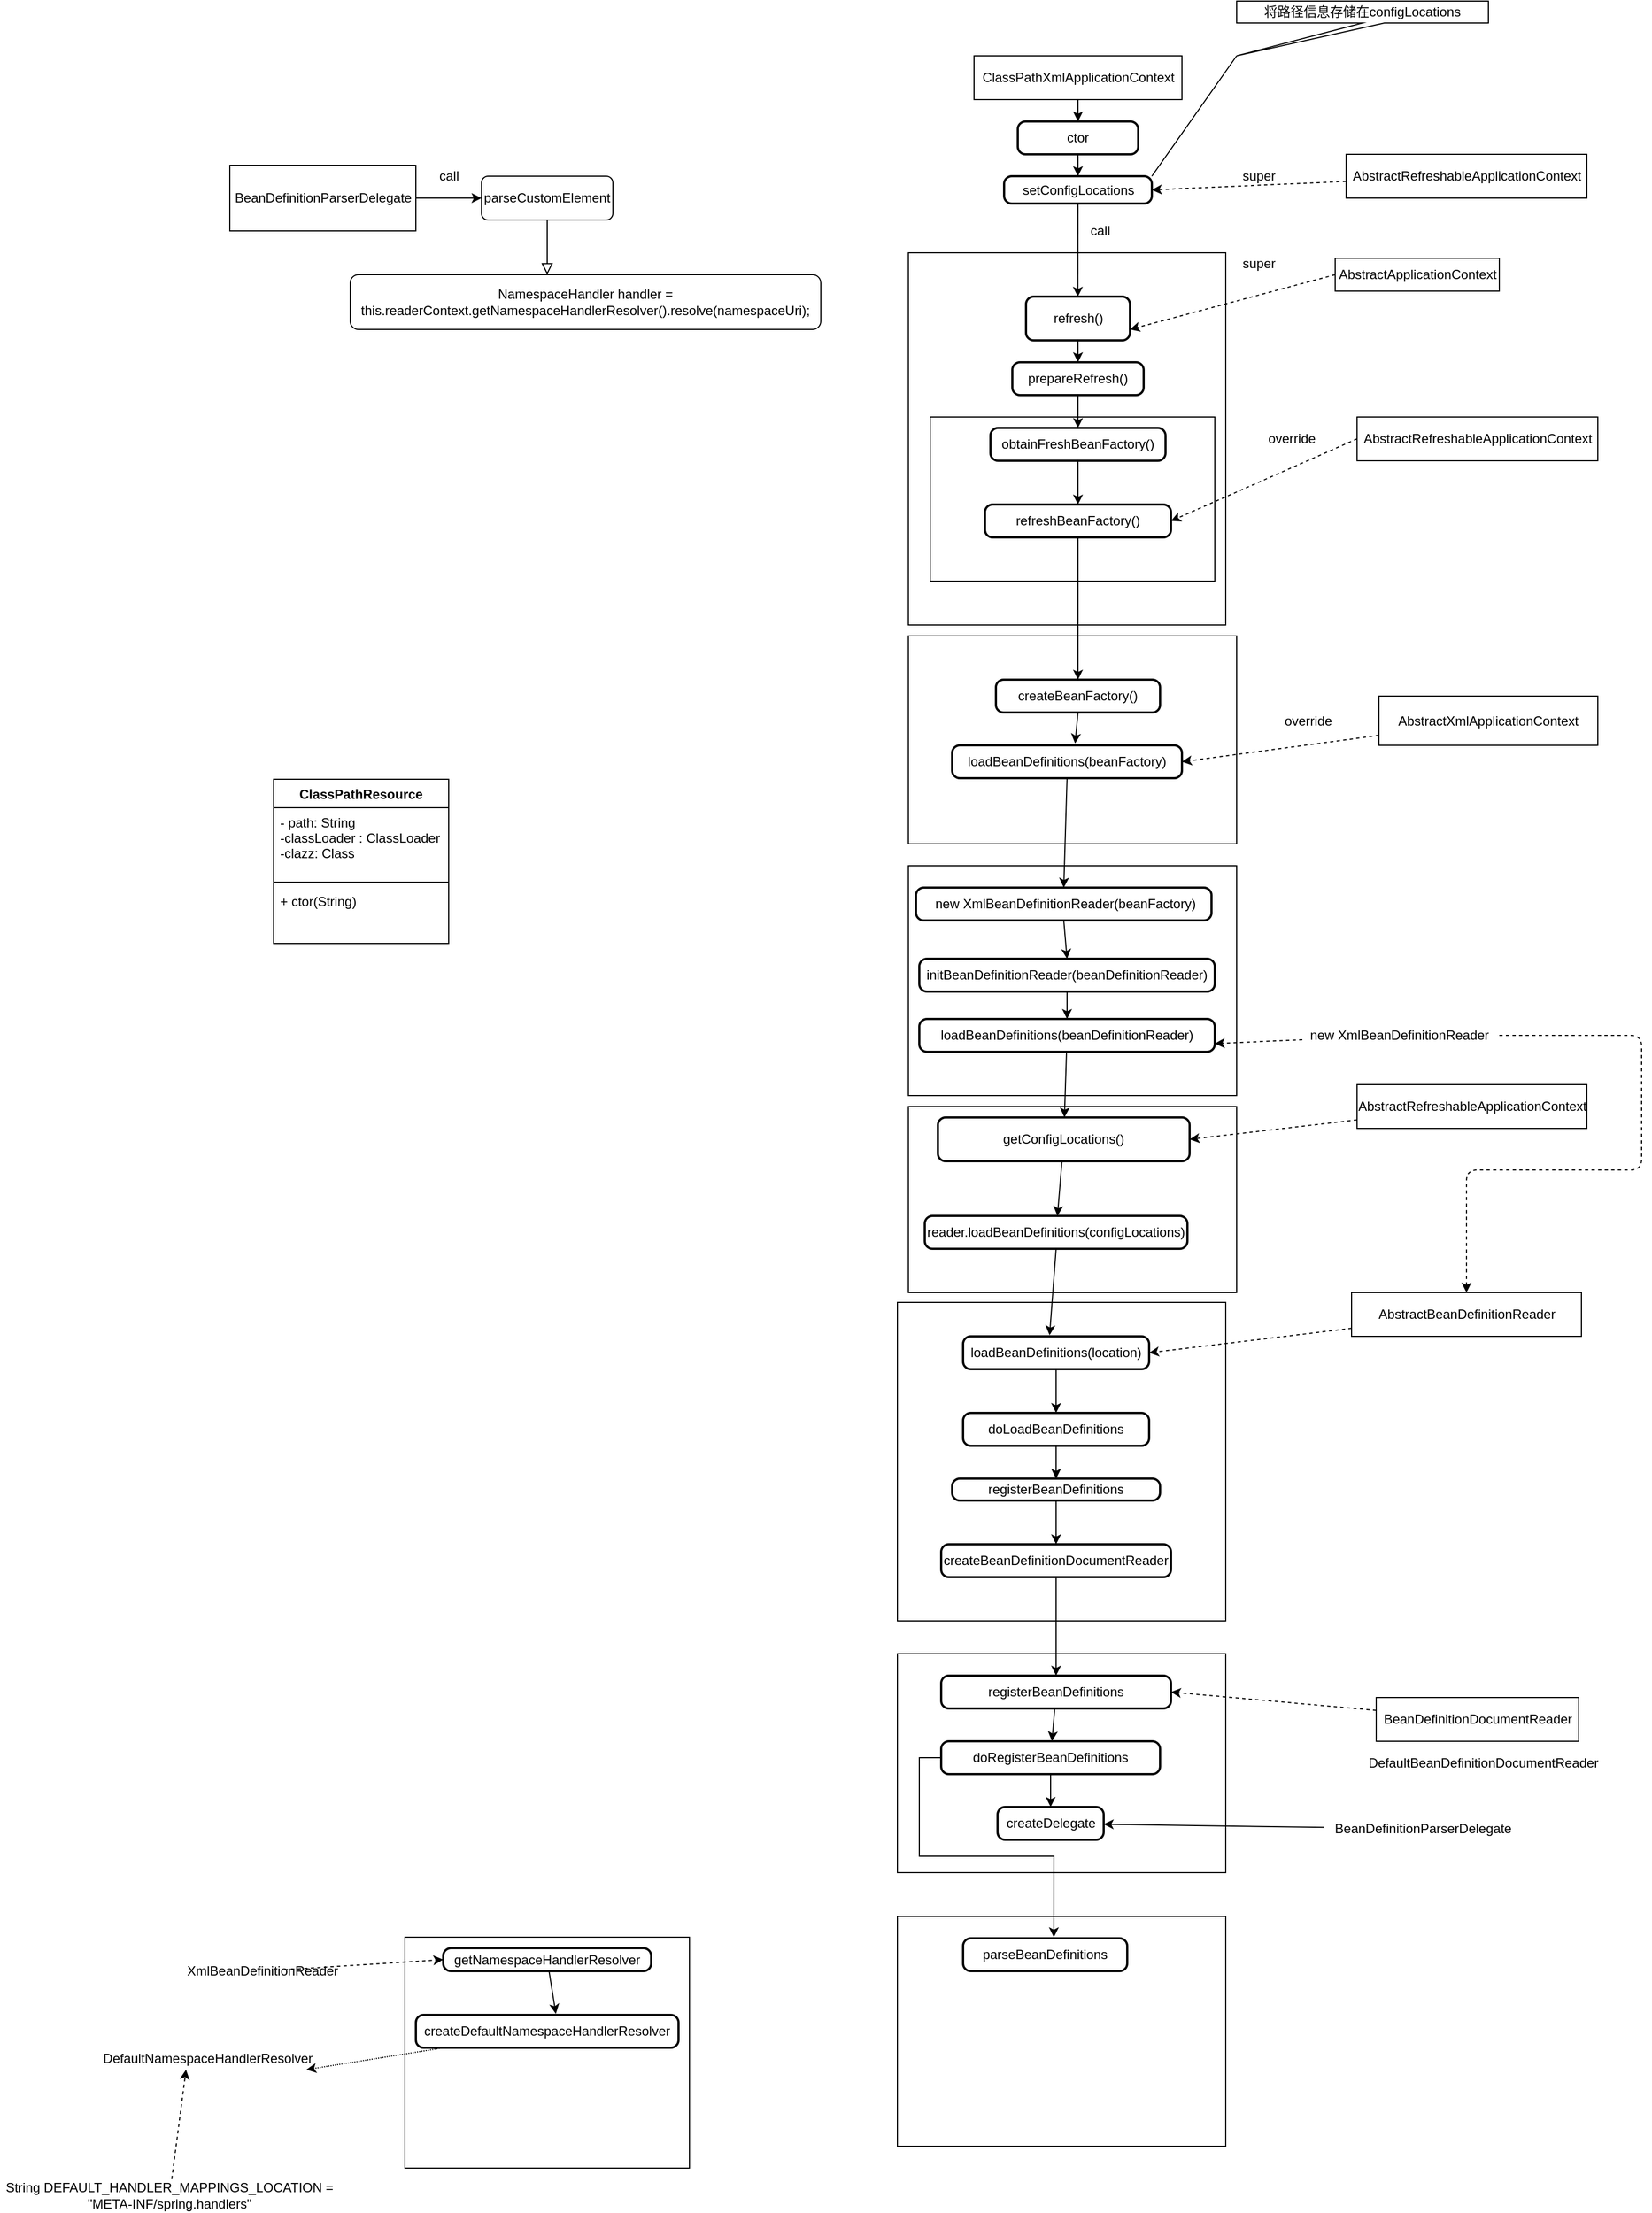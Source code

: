 <mxfile version="13.9.2" type="github"><diagram id="C5RBs43oDa-KdzZeNtuy" name="Page-1"><mxGraphModel dx="1679" dy="1573" grid="1" gridSize="10" guides="1" tooltips="1" connect="1" arrows="1" fold="1" page="1" pageScale="1" pageWidth="827" pageHeight="1169" math="0" shadow="0"><root><mxCell id="WIyWlLk6GJQsqaUBKTNV-0"/><mxCell id="WIyWlLk6GJQsqaUBKTNV-1" parent="WIyWlLk6GJQsqaUBKTNV-0"/><mxCell id="WIyWlLk6GJQsqaUBKTNV-2" value="" style="rounded=0;html=1;jettySize=auto;orthogonalLoop=1;fontSize=11;endArrow=block;endFill=0;endSize=8;strokeWidth=1;shadow=0;labelBackgroundColor=none;edgeStyle=orthogonalEdgeStyle;" parent="WIyWlLk6GJQsqaUBKTNV-1" source="WIyWlLk6GJQsqaUBKTNV-3" edge="1"><mxGeometry relative="1" as="geometry"><mxPoint x="220" y="170" as="targetPoint"/></mxGeometry></mxCell><mxCell id="WIyWlLk6GJQsqaUBKTNV-3" value="parseCustomElement" style="rounded=1;whiteSpace=wrap;html=1;fontSize=12;glass=0;strokeWidth=1;shadow=0;" parent="WIyWlLk6GJQsqaUBKTNV-1" vertex="1"><mxGeometry x="160" y="80" width="120" height="40" as="geometry"/></mxCell><mxCell id="WIyWlLk6GJQsqaUBKTNV-11" value="NamespaceHandler handler = this.readerContext.getNamespaceHandlerResolver().resolve(namespaceUri);" style="rounded=1;whiteSpace=wrap;html=1;fontSize=12;glass=0;strokeWidth=1;shadow=0;" parent="WIyWlLk6GJQsqaUBKTNV-1" vertex="1"><mxGeometry x="40" y="170" width="430" height="50" as="geometry"/></mxCell><mxCell id="rMQCLUZE4Jsm2vmZJEsD-1" style="edgeStyle=orthogonalEdgeStyle;rounded=0;orthogonalLoop=1;jettySize=auto;html=1;exitX=1;exitY=0.5;exitDx=0;exitDy=0;entryX=0;entryY=0.5;entryDx=0;entryDy=0;" parent="WIyWlLk6GJQsqaUBKTNV-1" source="rMQCLUZE4Jsm2vmZJEsD-0" target="WIyWlLk6GJQsqaUBKTNV-3" edge="1"><mxGeometry relative="1" as="geometry"/></mxCell><mxCell id="rMQCLUZE4Jsm2vmZJEsD-0" value="BeanDefinitionParserDelegate" style="html=1;" parent="WIyWlLk6GJQsqaUBKTNV-1" vertex="1"><mxGeometry x="-70" y="70" width="170" height="60" as="geometry"/></mxCell><mxCell id="rMQCLUZE4Jsm2vmZJEsD-2" value="call" style="text;html=1;resizable=0;autosize=1;align=center;verticalAlign=middle;points=[];fillColor=none;strokeColor=none;rounded=0;" parent="WIyWlLk6GJQsqaUBKTNV-1" vertex="1"><mxGeometry x="115" y="70" width="30" height="20" as="geometry"/></mxCell><mxCell id="rMQCLUZE4Jsm2vmZJEsD-18" style="edgeStyle=orthogonalEdgeStyle;rounded=0;orthogonalLoop=1;jettySize=auto;html=1;exitX=0.5;exitY=1;exitDx=0;exitDy=0;entryX=0.5;entryY=0;entryDx=0;entryDy=0;" parent="WIyWlLk6GJQsqaUBKTNV-1" source="rMQCLUZE4Jsm2vmZJEsD-4" target="rMQCLUZE4Jsm2vmZJEsD-17" edge="1"><mxGeometry relative="1" as="geometry"/></mxCell><mxCell id="rMQCLUZE4Jsm2vmZJEsD-4" value="ClassPathXmlApplicationContext" style="html=1;" parent="WIyWlLk6GJQsqaUBKTNV-1" vertex="1"><mxGeometry x="610" y="-30" width="190" height="40" as="geometry"/></mxCell><mxCell id="rMQCLUZE4Jsm2vmZJEsD-14" style="edgeStyle=orthogonalEdgeStyle;rounded=0;orthogonalLoop=1;jettySize=auto;html=1;exitX=0.5;exitY=1;exitDx=0;exitDy=0;entryX=0.5;entryY=0;entryDx=0;entryDy=0;" parent="WIyWlLk6GJQsqaUBKTNV-1" source="rMQCLUZE4Jsm2vmZJEsD-5" target="rMQCLUZE4Jsm2vmZJEsD-9" edge="1"><mxGeometry relative="1" as="geometry"/></mxCell><mxCell id="rMQCLUZE4Jsm2vmZJEsD-5" value="refresh()" style="rounded=1;whiteSpace=wrap;html=1;absoluteArcSize=1;arcSize=14;strokeWidth=2;" parent="WIyWlLk6GJQsqaUBKTNV-1" vertex="1"><mxGeometry x="657.5" y="190" width="95" height="40" as="geometry"/></mxCell><mxCell id="rMQCLUZE4Jsm2vmZJEsD-7" value="call" style="text;html=1;resizable=0;autosize=1;align=center;verticalAlign=middle;points=[];fillColor=none;strokeColor=none;rounded=0;" parent="WIyWlLk6GJQsqaUBKTNV-1" vertex="1"><mxGeometry x="710" y="120" width="30" height="20" as="geometry"/></mxCell><mxCell id="rMQCLUZE4Jsm2vmZJEsD-8" value="" style="rounded=0;whiteSpace=wrap;html=1;fillColor=none;" parent="WIyWlLk6GJQsqaUBKTNV-1" vertex="1"><mxGeometry x="550" y="150" width="290" height="340" as="geometry"/></mxCell><mxCell id="rMQCLUZE4Jsm2vmZJEsD-16" style="edgeStyle=orthogonalEdgeStyle;rounded=0;orthogonalLoop=1;jettySize=auto;html=1;exitX=0.5;exitY=1;exitDx=0;exitDy=0;entryX=0.5;entryY=0;entryDx=0;entryDy=0;" parent="WIyWlLk6GJQsqaUBKTNV-1" source="rMQCLUZE4Jsm2vmZJEsD-9" target="rMQCLUZE4Jsm2vmZJEsD-15" edge="1"><mxGeometry relative="1" as="geometry"/></mxCell><mxCell id="rMQCLUZE4Jsm2vmZJEsD-9" value="prepareRefresh()" style="rounded=1;whiteSpace=wrap;html=1;absoluteArcSize=1;arcSize=14;strokeWidth=2;" parent="WIyWlLk6GJQsqaUBKTNV-1" vertex="1"><mxGeometry x="645" y="250" width="120" height="30" as="geometry"/></mxCell><mxCell id="rMQCLUZE4Jsm2vmZJEsD-24" style="edgeStyle=none;rounded=0;orthogonalLoop=1;jettySize=auto;html=1;exitX=0.5;exitY=1;exitDx=0;exitDy=0;entryX=0.5;entryY=0;entryDx=0;entryDy=0;" parent="WIyWlLk6GJQsqaUBKTNV-1" source="rMQCLUZE4Jsm2vmZJEsD-15" target="rMQCLUZE4Jsm2vmZJEsD-23" edge="1"><mxGeometry relative="1" as="geometry"/></mxCell><mxCell id="rMQCLUZE4Jsm2vmZJEsD-15" value="obtainFreshBeanFactory()" style="rounded=1;whiteSpace=wrap;html=1;absoluteArcSize=1;arcSize=14;strokeWidth=2;fillColor=none;" parent="WIyWlLk6GJQsqaUBKTNV-1" vertex="1"><mxGeometry x="625" y="310" width="160" height="30" as="geometry"/></mxCell><mxCell id="rMQCLUZE4Jsm2vmZJEsD-53" style="edgeStyle=none;rounded=0;orthogonalLoop=1;jettySize=auto;html=1;exitX=0.5;exitY=1;exitDx=0;exitDy=0;entryX=0.5;entryY=0;entryDx=0;entryDy=0;" parent="WIyWlLk6GJQsqaUBKTNV-1" source="rMQCLUZE4Jsm2vmZJEsD-17" target="rMQCLUZE4Jsm2vmZJEsD-52" edge="1"><mxGeometry relative="1" as="geometry"/></mxCell><mxCell id="rMQCLUZE4Jsm2vmZJEsD-17" value="ctor" style="rounded=1;whiteSpace=wrap;html=1;absoluteArcSize=1;arcSize=14;strokeWidth=2;fillColor=none;" parent="WIyWlLk6GJQsqaUBKTNV-1" vertex="1"><mxGeometry x="650" y="30" width="110" height="30" as="geometry"/></mxCell><mxCell id="rMQCLUZE4Jsm2vmZJEsD-21" style="rounded=0;orthogonalLoop=1;jettySize=auto;html=1;exitX=0;exitY=0.5;exitDx=0;exitDy=0;entryX=1;entryY=0.75;entryDx=0;entryDy=0;dashed=1;" parent="WIyWlLk6GJQsqaUBKTNV-1" source="rMQCLUZE4Jsm2vmZJEsD-20" target="rMQCLUZE4Jsm2vmZJEsD-5" edge="1"><mxGeometry relative="1" as="geometry"/></mxCell><mxCell id="rMQCLUZE4Jsm2vmZJEsD-20" value="AbstractApplicationContext" style="html=1;fillColor=none;" parent="WIyWlLk6GJQsqaUBKTNV-1" vertex="1"><mxGeometry x="940" y="155" width="150" height="30" as="geometry"/></mxCell><mxCell id="rMQCLUZE4Jsm2vmZJEsD-22" value="" style="rounded=0;whiteSpace=wrap;html=1;fillColor=none;" parent="WIyWlLk6GJQsqaUBKTNV-1" vertex="1"><mxGeometry x="570" y="300" width="260" height="150" as="geometry"/></mxCell><mxCell id="rMQCLUZE4Jsm2vmZJEsD-31" style="edgeStyle=none;rounded=0;orthogonalLoop=1;jettySize=auto;html=1;" parent="WIyWlLk6GJQsqaUBKTNV-1" source="rMQCLUZE4Jsm2vmZJEsD-23" target="rMQCLUZE4Jsm2vmZJEsD-30" edge="1"><mxGeometry relative="1" as="geometry"/></mxCell><mxCell id="rMQCLUZE4Jsm2vmZJEsD-23" value="refreshBeanFactory()" style="rounded=1;whiteSpace=wrap;html=1;absoluteArcSize=1;arcSize=14;strokeWidth=2;fillColor=none;" parent="WIyWlLk6GJQsqaUBKTNV-1" vertex="1"><mxGeometry x="620" y="380" width="170" height="30" as="geometry"/></mxCell><mxCell id="rMQCLUZE4Jsm2vmZJEsD-25" value="super" style="text;html=1;resizable=0;autosize=1;align=center;verticalAlign=middle;points=[];fillColor=none;strokeColor=none;rounded=0;" parent="WIyWlLk6GJQsqaUBKTNV-1" vertex="1"><mxGeometry x="845" y="150" width="50" height="20" as="geometry"/></mxCell><mxCell id="rMQCLUZE4Jsm2vmZJEsD-27" style="edgeStyle=none;rounded=0;orthogonalLoop=1;jettySize=auto;html=1;exitX=0;exitY=0.5;exitDx=0;exitDy=0;entryX=1;entryY=0.5;entryDx=0;entryDy=0;dashed=1;" parent="WIyWlLk6GJQsqaUBKTNV-1" source="rMQCLUZE4Jsm2vmZJEsD-26" target="rMQCLUZE4Jsm2vmZJEsD-23" edge="1"><mxGeometry relative="1" as="geometry"/></mxCell><mxCell id="rMQCLUZE4Jsm2vmZJEsD-26" value="AbstractRefreshableApplicationContext" style="html=1;fillColor=none;" parent="WIyWlLk6GJQsqaUBKTNV-1" vertex="1"><mxGeometry x="960" y="300" width="220" height="40" as="geometry"/></mxCell><mxCell id="rMQCLUZE4Jsm2vmZJEsD-28" value="override" style="text;html=1;resizable=0;autosize=1;align=center;verticalAlign=middle;points=[];fillColor=none;strokeColor=none;rounded=0;" parent="WIyWlLk6GJQsqaUBKTNV-1" vertex="1"><mxGeometry x="870" y="310" width="60" height="20" as="geometry"/></mxCell><mxCell id="rMQCLUZE4Jsm2vmZJEsD-29" value="" style="rounded=0;whiteSpace=wrap;html=1;fillColor=none;" parent="WIyWlLk6GJQsqaUBKTNV-1" vertex="1"><mxGeometry x="550" y="500" width="300" height="190" as="geometry"/></mxCell><mxCell id="rMQCLUZE4Jsm2vmZJEsD-33" style="edgeStyle=none;rounded=0;orthogonalLoop=1;jettySize=auto;html=1;exitX=0.5;exitY=1;exitDx=0;exitDy=0;entryX=0.535;entryY=-0.057;entryDx=0;entryDy=0;entryPerimeter=0;" parent="WIyWlLk6GJQsqaUBKTNV-1" source="rMQCLUZE4Jsm2vmZJEsD-30" target="rMQCLUZE4Jsm2vmZJEsD-32" edge="1"><mxGeometry relative="1" as="geometry"/></mxCell><mxCell id="rMQCLUZE4Jsm2vmZJEsD-30" value="createBeanFactory()" style="rounded=1;whiteSpace=wrap;html=1;absoluteArcSize=1;arcSize=14;strokeWidth=2;fillColor=none;" parent="WIyWlLk6GJQsqaUBKTNV-1" vertex="1"><mxGeometry x="630" y="540" width="150" height="30" as="geometry"/></mxCell><mxCell id="rMQCLUZE4Jsm2vmZJEsD-43" style="edgeStyle=none;rounded=0;orthogonalLoop=1;jettySize=auto;html=1;exitX=0.5;exitY=1;exitDx=0;exitDy=0;entryX=0.5;entryY=0;entryDx=0;entryDy=0;" parent="WIyWlLk6GJQsqaUBKTNV-1" source="rMQCLUZE4Jsm2vmZJEsD-32" target="rMQCLUZE4Jsm2vmZJEsD-41" edge="1"><mxGeometry relative="1" as="geometry"/></mxCell><mxCell id="rMQCLUZE4Jsm2vmZJEsD-32" value="loadBeanDefinitions(beanFactory)" style="rounded=1;whiteSpace=wrap;html=1;absoluteArcSize=1;arcSize=14;strokeWidth=2;fillColor=none;" parent="WIyWlLk6GJQsqaUBKTNV-1" vertex="1"><mxGeometry x="590" y="600" width="210" height="30" as="geometry"/></mxCell><mxCell id="rMQCLUZE4Jsm2vmZJEsD-35" style="edgeStyle=none;rounded=0;orthogonalLoop=1;jettySize=auto;html=1;entryX=1;entryY=0.5;entryDx=0;entryDy=0;dashed=1;" parent="WIyWlLk6GJQsqaUBKTNV-1" source="rMQCLUZE4Jsm2vmZJEsD-34" target="rMQCLUZE4Jsm2vmZJEsD-32" edge="1"><mxGeometry relative="1" as="geometry"/></mxCell><mxCell id="rMQCLUZE4Jsm2vmZJEsD-34" value="AbstractXmlApplicationContext" style="rounded=0;whiteSpace=wrap;html=1;fillColor=none;" parent="WIyWlLk6GJQsqaUBKTNV-1" vertex="1"><mxGeometry x="980" y="555" width="200" height="45" as="geometry"/></mxCell><mxCell id="rMQCLUZE4Jsm2vmZJEsD-36" value="override" style="text;html=1;resizable=0;autosize=1;align=center;verticalAlign=middle;points=[];fillColor=none;strokeColor=none;rounded=0;" parent="WIyWlLk6GJQsqaUBKTNV-1" vertex="1"><mxGeometry x="885" y="567.5" width="60" height="20" as="geometry"/></mxCell><mxCell id="rMQCLUZE4Jsm2vmZJEsD-37" value="ClassPathResource" style="swimlane;fontStyle=1;align=center;verticalAlign=top;childLayout=stackLayout;horizontal=1;startSize=26;horizontalStack=0;resizeParent=1;resizeParentMax=0;resizeLast=0;collapsible=1;marginBottom=0;fillColor=none;" parent="WIyWlLk6GJQsqaUBKTNV-1" vertex="1"><mxGeometry x="-30" y="631" width="160" height="150" as="geometry"/></mxCell><mxCell id="rMQCLUZE4Jsm2vmZJEsD-38" value="- path: String&#10;-classLoader : ClassLoader&#10;-clazz: Class" style="text;strokeColor=none;fillColor=none;align=left;verticalAlign=top;spacingLeft=4;spacingRight=4;overflow=hidden;rotatable=0;points=[[0,0.5],[1,0.5]];portConstraint=eastwest;" parent="rMQCLUZE4Jsm2vmZJEsD-37" vertex="1"><mxGeometry y="26" width="160" height="64" as="geometry"/></mxCell><mxCell id="rMQCLUZE4Jsm2vmZJEsD-39" value="" style="line;strokeWidth=1;fillColor=none;align=left;verticalAlign=middle;spacingTop=-1;spacingLeft=3;spacingRight=3;rotatable=0;labelPosition=right;points=[];portConstraint=eastwest;" parent="rMQCLUZE4Jsm2vmZJEsD-37" vertex="1"><mxGeometry y="90" width="160" height="8" as="geometry"/></mxCell><mxCell id="rMQCLUZE4Jsm2vmZJEsD-40" value="+ ctor(String)" style="text;strokeColor=none;fillColor=none;align=left;verticalAlign=top;spacingLeft=4;spacingRight=4;overflow=hidden;rotatable=0;points=[[0,0.5],[1,0.5]];portConstraint=eastwest;" parent="rMQCLUZE4Jsm2vmZJEsD-37" vertex="1"><mxGeometry y="98" width="160" height="52" as="geometry"/></mxCell><mxCell id="rMQCLUZE4Jsm2vmZJEsD-45" style="edgeStyle=none;rounded=0;orthogonalLoop=1;jettySize=auto;html=1;exitX=0.5;exitY=1;exitDx=0;exitDy=0;entryX=0.5;entryY=0;entryDx=0;entryDy=0;" parent="WIyWlLk6GJQsqaUBKTNV-1" source="rMQCLUZE4Jsm2vmZJEsD-41" target="rMQCLUZE4Jsm2vmZJEsD-44" edge="1"><mxGeometry relative="1" as="geometry"/></mxCell><mxCell id="rMQCLUZE4Jsm2vmZJEsD-41" value="&amp;nbsp;new XmlBeanDefinitionReader(beanFactory)" style="rounded=1;whiteSpace=wrap;html=1;absoluteArcSize=1;arcSize=14;strokeWidth=2;fillColor=none;" parent="WIyWlLk6GJQsqaUBKTNV-1" vertex="1"><mxGeometry x="557" y="730" width="270" height="30" as="geometry"/></mxCell><mxCell id="rMQCLUZE4Jsm2vmZJEsD-42" value="" style="rounded=0;whiteSpace=wrap;html=1;fillColor=none;" parent="WIyWlLk6GJQsqaUBKTNV-1" vertex="1"><mxGeometry x="550" y="710" width="300" height="210" as="geometry"/></mxCell><mxCell id="rMQCLUZE4Jsm2vmZJEsD-47" style="edgeStyle=none;rounded=0;orthogonalLoop=1;jettySize=auto;html=1;exitX=0.5;exitY=1;exitDx=0;exitDy=0;entryX=0.5;entryY=0;entryDx=0;entryDy=0;" parent="WIyWlLk6GJQsqaUBKTNV-1" source="rMQCLUZE4Jsm2vmZJEsD-44" target="rMQCLUZE4Jsm2vmZJEsD-46" edge="1"><mxGeometry relative="1" as="geometry"/></mxCell><mxCell id="rMQCLUZE4Jsm2vmZJEsD-44" value="initBeanDefinitionReader(beanDefinitionReader)" style="rounded=1;whiteSpace=wrap;html=1;absoluteArcSize=1;arcSize=14;strokeWidth=2;fillColor=none;" parent="WIyWlLk6GJQsqaUBKTNV-1" vertex="1"><mxGeometry x="560" y="795" width="270" height="30" as="geometry"/></mxCell><mxCell id="rMQCLUZE4Jsm2vmZJEsD-49" style="edgeStyle=none;rounded=0;orthogonalLoop=1;jettySize=auto;html=1;" parent="WIyWlLk6GJQsqaUBKTNV-1" source="rMQCLUZE4Jsm2vmZJEsD-46" target="rMQCLUZE4Jsm2vmZJEsD-48" edge="1"><mxGeometry relative="1" as="geometry"/></mxCell><mxCell id="rMQCLUZE4Jsm2vmZJEsD-46" value="loadBeanDefinitions(beanDefinitionReader)" style="rounded=1;whiteSpace=wrap;html=1;absoluteArcSize=1;arcSize=14;strokeWidth=2;fillColor=none;" parent="WIyWlLk6GJQsqaUBKTNV-1" vertex="1"><mxGeometry x="560" y="850" width="270" height="30" as="geometry"/></mxCell><mxCell id="rMQCLUZE4Jsm2vmZJEsD-64" style="edgeStyle=none;curved=1;orthogonalLoop=1;jettySize=auto;html=1;endArrow=classic;endFill=1;" parent="WIyWlLk6GJQsqaUBKTNV-1" source="rMQCLUZE4Jsm2vmZJEsD-48" target="rMQCLUZE4Jsm2vmZJEsD-62" edge="1"><mxGeometry relative="1" as="geometry"/></mxCell><mxCell id="rMQCLUZE4Jsm2vmZJEsD-48" value="getConfigLocations()" style="rounded=1;whiteSpace=wrap;html=1;absoluteArcSize=1;arcSize=14;strokeWidth=2;fillColor=none;" parent="WIyWlLk6GJQsqaUBKTNV-1" vertex="1"><mxGeometry x="577" y="940" width="230" height="40" as="geometry"/></mxCell><mxCell id="rMQCLUZE4Jsm2vmZJEsD-51" style="edgeStyle=none;rounded=0;orthogonalLoop=1;jettySize=auto;html=1;entryX=1;entryY=0.5;entryDx=0;entryDy=0;dashed=1;" parent="WIyWlLk6GJQsqaUBKTNV-1" source="rMQCLUZE4Jsm2vmZJEsD-50" target="rMQCLUZE4Jsm2vmZJEsD-48" edge="1"><mxGeometry relative="1" as="geometry"/></mxCell><mxCell id="rMQCLUZE4Jsm2vmZJEsD-50" value="AbstractRefreshableApplicationContext" style="html=1;fillColor=none;" parent="WIyWlLk6GJQsqaUBKTNV-1" vertex="1"><mxGeometry x="960" y="910" width="210" height="40" as="geometry"/></mxCell><mxCell id="rMQCLUZE4Jsm2vmZJEsD-54" style="edgeStyle=none;rounded=0;orthogonalLoop=1;jettySize=auto;html=1;exitX=0.5;exitY=1;exitDx=0;exitDy=0;entryX=0.534;entryY=0.118;entryDx=0;entryDy=0;entryPerimeter=0;" parent="WIyWlLk6GJQsqaUBKTNV-1" source="rMQCLUZE4Jsm2vmZJEsD-52" target="rMQCLUZE4Jsm2vmZJEsD-8" edge="1"><mxGeometry relative="1" as="geometry"/></mxCell><mxCell id="rMQCLUZE4Jsm2vmZJEsD-52" value="setConfigLocations" style="rounded=1;whiteSpace=wrap;html=1;absoluteArcSize=1;arcSize=14;strokeWidth=2;fillColor=none;" parent="WIyWlLk6GJQsqaUBKTNV-1" vertex="1"><mxGeometry x="637.5" y="80" width="135" height="25" as="geometry"/></mxCell><mxCell id="rMQCLUZE4Jsm2vmZJEsD-56" style="edgeStyle=none;rounded=0;orthogonalLoop=1;jettySize=auto;html=1;entryX=1;entryY=0.5;entryDx=0;entryDy=0;dashed=1;" parent="WIyWlLk6GJQsqaUBKTNV-1" source="rMQCLUZE4Jsm2vmZJEsD-55" target="rMQCLUZE4Jsm2vmZJEsD-52" edge="1"><mxGeometry relative="1" as="geometry"/></mxCell><mxCell id="rMQCLUZE4Jsm2vmZJEsD-55" value="AbstractRefreshableApplicationContext" style="html=1;fillColor=none;" parent="WIyWlLk6GJQsqaUBKTNV-1" vertex="1"><mxGeometry x="950" y="60" width="220" height="40" as="geometry"/></mxCell><mxCell id="rMQCLUZE4Jsm2vmZJEsD-57" value="super" style="text;html=1;resizable=0;autosize=1;align=center;verticalAlign=middle;points=[];fillColor=none;strokeColor=none;rounded=0;" parent="WIyWlLk6GJQsqaUBKTNV-1" vertex="1"><mxGeometry x="845" y="70" width="50" height="20" as="geometry"/></mxCell><mxCell id="rMQCLUZE4Jsm2vmZJEsD-60" style="edgeStyle=none;rounded=0;orthogonalLoop=1;jettySize=auto;html=1;exitX=0;exitY=0;exitDx=0;exitDy=50;exitPerimeter=0;dashed=1;strokeColor=none;" parent="WIyWlLk6GJQsqaUBKTNV-1" source="rMQCLUZE4Jsm2vmZJEsD-59" edge="1"><mxGeometry relative="1" as="geometry"><mxPoint x="780" y="90" as="targetPoint"/></mxGeometry></mxCell><mxCell id="rMQCLUZE4Jsm2vmZJEsD-61" style="edgeStyle=none;orthogonalLoop=1;jettySize=auto;html=1;entryX=1;entryY=0;entryDx=0;entryDy=0;exitX=0;exitY=0;exitDx=0;exitDy=50;exitPerimeter=0;curved=1;endArrow=none;endFill=0;" parent="WIyWlLk6GJQsqaUBKTNV-1" source="rMQCLUZE4Jsm2vmZJEsD-59" target="rMQCLUZE4Jsm2vmZJEsD-52" edge="1"><mxGeometry relative="1" as="geometry"/></mxCell><mxCell id="rMQCLUZE4Jsm2vmZJEsD-59" value="将路径信息存储在configLocations" style="shape=callout;whiteSpace=wrap;html=1;perimeter=calloutPerimeter;fillColor=none;position2=0;" parent="WIyWlLk6GJQsqaUBKTNV-1" vertex="1"><mxGeometry x="850" y="-80" width="230" height="50" as="geometry"/></mxCell><mxCell id="rMQCLUZE4Jsm2vmZJEsD-68" style="edgeStyle=none;curved=1;orthogonalLoop=1;jettySize=auto;html=1;exitX=0.5;exitY=1;exitDx=0;exitDy=0;entryX=0.465;entryY=-0.033;entryDx=0;entryDy=0;entryPerimeter=0;endArrow=classic;endFill=1;" parent="WIyWlLk6GJQsqaUBKTNV-1" source="rMQCLUZE4Jsm2vmZJEsD-62" target="rMQCLUZE4Jsm2vmZJEsD-67" edge="1"><mxGeometry relative="1" as="geometry"/></mxCell><mxCell id="rMQCLUZE4Jsm2vmZJEsD-62" value="reader.loadBeanDefinitions(configLocations)" style="rounded=1;whiteSpace=wrap;html=1;absoluteArcSize=1;arcSize=14;strokeWidth=2;fillColor=none;" parent="WIyWlLk6GJQsqaUBKTNV-1" vertex="1"><mxGeometry x="565" y="1030" width="240" height="30" as="geometry"/></mxCell><mxCell id="rMQCLUZE4Jsm2vmZJEsD-66" value="" style="rounded=0;whiteSpace=wrap;html=1;strokeColor=#000000;fillColor=none;" parent="WIyWlLk6GJQsqaUBKTNV-1" vertex="1"><mxGeometry x="540" y="1109" width="300" height="291" as="geometry"/></mxCell><mxCell id="rMQCLUZE4Jsm2vmZJEsD-76" style="edgeStyle=orthogonalEdgeStyle;orthogonalLoop=1;jettySize=auto;html=1;entryX=0.5;entryY=0;entryDx=0;entryDy=0;endArrow=classic;endFill=1;" parent="WIyWlLk6GJQsqaUBKTNV-1" source="rMQCLUZE4Jsm2vmZJEsD-67" target="rMQCLUZE4Jsm2vmZJEsD-75" edge="1"><mxGeometry relative="1" as="geometry"/></mxCell><mxCell id="rMQCLUZE4Jsm2vmZJEsD-67" value="loadBeanDefinitions(location)" style="rounded=1;whiteSpace=wrap;html=1;absoluteArcSize=1;arcSize=14;strokeWidth=2;fillColor=none;" parent="WIyWlLk6GJQsqaUBKTNV-1" vertex="1"><mxGeometry x="600" y="1140" width="170" height="30" as="geometry"/></mxCell><mxCell id="rMQCLUZE4Jsm2vmZJEsD-69" value="" style="rounded=0;whiteSpace=wrap;html=1;strokeColor=#000000;fillColor=none;" parent="WIyWlLk6GJQsqaUBKTNV-1" vertex="1"><mxGeometry x="550" y="930" width="300" height="170" as="geometry"/></mxCell><mxCell id="rMQCLUZE4Jsm2vmZJEsD-71" style="edgeStyle=none;curved=1;orthogonalLoop=1;jettySize=auto;html=1;entryX=1;entryY=0.5;entryDx=0;entryDy=0;endArrow=classic;endFill=1;dashed=1;" parent="WIyWlLk6GJQsqaUBKTNV-1" source="rMQCLUZE4Jsm2vmZJEsD-70" target="rMQCLUZE4Jsm2vmZJEsD-67" edge="1"><mxGeometry relative="1" as="geometry"/></mxCell><mxCell id="rMQCLUZE4Jsm2vmZJEsD-70" value="AbstractBeanDefinitionReader" style="html=1;fillColor=none;" parent="WIyWlLk6GJQsqaUBKTNV-1" vertex="1"><mxGeometry x="955" y="1100" width="210" height="40" as="geometry"/></mxCell><mxCell id="rMQCLUZE4Jsm2vmZJEsD-73" style="edgeStyle=none;curved=1;orthogonalLoop=1;jettySize=auto;html=1;entryX=1;entryY=0.75;entryDx=0;entryDy=0;dashed=1;endArrow=classic;endFill=1;" parent="WIyWlLk6GJQsqaUBKTNV-1" source="rMQCLUZE4Jsm2vmZJEsD-72" target="rMQCLUZE4Jsm2vmZJEsD-46" edge="1"><mxGeometry relative="1" as="geometry"/></mxCell><mxCell id="rMQCLUZE4Jsm2vmZJEsD-74" style="edgeStyle=orthogonalEdgeStyle;orthogonalLoop=1;jettySize=auto;html=1;entryX=0.5;entryY=0;entryDx=0;entryDy=0;dashed=1;endArrow=classic;endFill=1;" parent="WIyWlLk6GJQsqaUBKTNV-1" source="rMQCLUZE4Jsm2vmZJEsD-72" target="rMQCLUZE4Jsm2vmZJEsD-70" edge="1"><mxGeometry relative="1" as="geometry"><Array as="points"><mxPoint x="1220" y="865"/><mxPoint x="1220" y="988"/><mxPoint x="1060" y="988"/></Array></mxGeometry></mxCell><mxCell id="rMQCLUZE4Jsm2vmZJEsD-72" value="new XmlBeanDefinitionReader&amp;nbsp;" style="text;html=1;resizable=0;autosize=1;align=center;verticalAlign=middle;points=[];fillColor=none;strokeColor=none;rounded=0;" parent="WIyWlLk6GJQsqaUBKTNV-1" vertex="1"><mxGeometry x="910" y="855" width="180" height="20" as="geometry"/></mxCell><mxCell id="rMQCLUZE4Jsm2vmZJEsD-80" style="edgeStyle=orthogonalEdgeStyle;rounded=0;orthogonalLoop=1;jettySize=auto;html=1;entryX=0.5;entryY=0;entryDx=0;entryDy=0;" parent="WIyWlLk6GJQsqaUBKTNV-1" source="rMQCLUZE4Jsm2vmZJEsD-75" target="rMQCLUZE4Jsm2vmZJEsD-78" edge="1"><mxGeometry relative="1" as="geometry"/></mxCell><mxCell id="rMQCLUZE4Jsm2vmZJEsD-75" value="doLoadBeanDefinitions" style="rounded=1;whiteSpace=wrap;html=1;absoluteArcSize=1;arcSize=14;strokeWidth=2;fillColor=none;" parent="WIyWlLk6GJQsqaUBKTNV-1" vertex="1"><mxGeometry x="600" y="1210" width="170" height="30" as="geometry"/></mxCell><mxCell id="rMQCLUZE4Jsm2vmZJEsD-82" value="" style="edgeStyle=orthogonalEdgeStyle;rounded=0;orthogonalLoop=1;jettySize=auto;html=1;" parent="WIyWlLk6GJQsqaUBKTNV-1" source="rMQCLUZE4Jsm2vmZJEsD-78" target="rMQCLUZE4Jsm2vmZJEsD-81" edge="1"><mxGeometry relative="1" as="geometry"/></mxCell><mxCell id="rMQCLUZE4Jsm2vmZJEsD-78" value="registerBeanDefinitions" style="rounded=1;whiteSpace=wrap;html=1;absoluteArcSize=1;arcSize=14;strokeWidth=2;" parent="WIyWlLk6GJQsqaUBKTNV-1" vertex="1"><mxGeometry x="590" y="1270" width="190" height="20" as="geometry"/></mxCell><mxCell id="rMQCLUZE4Jsm2vmZJEsD-87" style="edgeStyle=orthogonalEdgeStyle;rounded=0;orthogonalLoop=1;jettySize=auto;html=1;entryX=0.5;entryY=0;entryDx=0;entryDy=0;" parent="WIyWlLk6GJQsqaUBKTNV-1" source="rMQCLUZE4Jsm2vmZJEsD-81" target="rMQCLUZE4Jsm2vmZJEsD-86" edge="1"><mxGeometry relative="1" as="geometry"/></mxCell><mxCell id="rMQCLUZE4Jsm2vmZJEsD-81" value="createBeanDefinitionDocumentReader" style="rounded=1;whiteSpace=wrap;html=1;absoluteArcSize=1;arcSize=14;strokeWidth=2;" parent="WIyWlLk6GJQsqaUBKTNV-1" vertex="1"><mxGeometry x="580" y="1330" width="210" height="30" as="geometry"/></mxCell><mxCell id="rMQCLUZE4Jsm2vmZJEsD-88" style="rounded=0;orthogonalLoop=1;jettySize=auto;html=1;entryX=1;entryY=0.5;entryDx=0;entryDy=0;dashed=1;" parent="WIyWlLk6GJQsqaUBKTNV-1" source="rMQCLUZE4Jsm2vmZJEsD-83" target="rMQCLUZE4Jsm2vmZJEsD-86" edge="1"><mxGeometry relative="1" as="geometry"/></mxCell><mxCell id="rMQCLUZE4Jsm2vmZJEsD-83" value="BeanDefinitionDocumentReader" style="html=1;" parent="WIyWlLk6GJQsqaUBKTNV-1" vertex="1"><mxGeometry x="977.5" y="1470" width="185" height="40" as="geometry"/></mxCell><mxCell id="rMQCLUZE4Jsm2vmZJEsD-84" value="" style="rounded=0;whiteSpace=wrap;html=1;fillColor=none;" parent="WIyWlLk6GJQsqaUBKTNV-1" vertex="1"><mxGeometry x="540" y="1430" width="300" height="200" as="geometry"/></mxCell><mxCell id="rMQCLUZE4Jsm2vmZJEsD-85" value="DefaultBeanDefinitionDocumentReader" style="text;html=1;resizable=0;autosize=1;align=center;verticalAlign=middle;points=[];fillColor=none;strokeColor=none;rounded=0;" parent="WIyWlLk6GJQsqaUBKTNV-1" vertex="1"><mxGeometry x="960" y="1520" width="230" height="20" as="geometry"/></mxCell><mxCell id="rMQCLUZE4Jsm2vmZJEsD-90" value="" style="edgeStyle=none;rounded=0;orthogonalLoop=1;jettySize=auto;html=1;" parent="WIyWlLk6GJQsqaUBKTNV-1" source="rMQCLUZE4Jsm2vmZJEsD-86" target="rMQCLUZE4Jsm2vmZJEsD-89" edge="1"><mxGeometry relative="1" as="geometry"/></mxCell><mxCell id="rMQCLUZE4Jsm2vmZJEsD-86" value="registerBeanDefinitions" style="rounded=1;whiteSpace=wrap;html=1;absoluteArcSize=1;arcSize=14;strokeWidth=2;fillColor=none;" parent="WIyWlLk6GJQsqaUBKTNV-1" vertex="1"><mxGeometry x="580" y="1450" width="210" height="30" as="geometry"/></mxCell><mxCell id="rMQCLUZE4Jsm2vmZJEsD-92" value="" style="edgeStyle=none;rounded=0;orthogonalLoop=1;jettySize=auto;html=1;" parent="WIyWlLk6GJQsqaUBKTNV-1" source="rMQCLUZE4Jsm2vmZJEsD-89" target="rMQCLUZE4Jsm2vmZJEsD-91" edge="1"><mxGeometry relative="1" as="geometry"/></mxCell><mxCell id="rMQCLUZE4Jsm2vmZJEsD-99" style="edgeStyle=orthogonalEdgeStyle;rounded=0;orthogonalLoop=1;jettySize=auto;html=1;exitX=0;exitY=0.5;exitDx=0;exitDy=0;entryX=0.553;entryY=-0.033;entryDx=0;entryDy=0;entryPerimeter=0;" parent="WIyWlLk6GJQsqaUBKTNV-1" source="rMQCLUZE4Jsm2vmZJEsD-89" target="rMQCLUZE4Jsm2vmZJEsD-98" edge="1"><mxGeometry relative="1" as="geometry"/></mxCell><mxCell id="rMQCLUZE4Jsm2vmZJEsD-89" value="doRegisterBeanDefinitions" style="rounded=1;whiteSpace=wrap;html=1;absoluteArcSize=1;arcSize=14;strokeWidth=2;fillColor=none;" parent="WIyWlLk6GJQsqaUBKTNV-1" vertex="1"><mxGeometry x="580" y="1510" width="200" height="30" as="geometry"/></mxCell><mxCell id="rMQCLUZE4Jsm2vmZJEsD-91" value="createDelegate" style="rounded=1;whiteSpace=wrap;html=1;absoluteArcSize=1;arcSize=14;strokeWidth=2;fillColor=none;" parent="WIyWlLk6GJQsqaUBKTNV-1" vertex="1"><mxGeometry x="631.5" y="1570" width="97" height="30" as="geometry"/></mxCell><mxCell id="rMQCLUZE4Jsm2vmZJEsD-95" style="edgeStyle=none;rounded=0;orthogonalLoop=1;jettySize=auto;html=1;" parent="WIyWlLk6GJQsqaUBKTNV-1" source="rMQCLUZE4Jsm2vmZJEsD-93" target="rMQCLUZE4Jsm2vmZJEsD-91" edge="1"><mxGeometry relative="1" as="geometry"/></mxCell><mxCell id="rMQCLUZE4Jsm2vmZJEsD-93" value="BeanDefinitionParserDelegate" style="text;html=1;resizable=0;autosize=1;align=center;verticalAlign=middle;points=[];fillColor=none;strokeColor=none;rounded=0;" parent="WIyWlLk6GJQsqaUBKTNV-1" vertex="1"><mxGeometry x="930" y="1580" width="180" height="20" as="geometry"/></mxCell><mxCell id="rMQCLUZE4Jsm2vmZJEsD-97" value="" style="rounded=0;whiteSpace=wrap;html=1;fillColor=none;" parent="WIyWlLk6GJQsqaUBKTNV-1" vertex="1"><mxGeometry x="540" y="1670" width="300" height="210" as="geometry"/></mxCell><mxCell id="rMQCLUZE4Jsm2vmZJEsD-98" value="parseBeanDefinitions" style="rounded=1;whiteSpace=wrap;html=1;absoluteArcSize=1;arcSize=14;strokeWidth=2;fillColor=none;" parent="WIyWlLk6GJQsqaUBKTNV-1" vertex="1"><mxGeometry x="600" y="1690" width="150" height="30" as="geometry"/></mxCell><mxCell id="3pJCWA2F0hX1lUfqjsTb-2" style="rounded=0;orthogonalLoop=1;jettySize=auto;html=1;entryX=0;entryY=0.5;entryDx=0;entryDy=0;dashed=1;" parent="WIyWlLk6GJQsqaUBKTNV-1" source="3pJCWA2F0hX1lUfqjsTb-0" target="3pJCWA2F0hX1lUfqjsTb-1" edge="1"><mxGeometry relative="1" as="geometry"/></mxCell><mxCell id="3pJCWA2F0hX1lUfqjsTb-0" value="XmlBeanDefinitionReader" style="text;html=1;strokeColor=none;fillColor=none;align=center;verticalAlign=middle;whiteSpace=wrap;rounded=0;" parent="WIyWlLk6GJQsqaUBKTNV-1" vertex="1"><mxGeometry x="-60" y="1710" width="40" height="20" as="geometry"/></mxCell><mxCell id="3pJCWA2F0hX1lUfqjsTb-5" style="edgeStyle=none;rounded=0;orthogonalLoop=1;jettySize=auto;html=1;entryX=0.533;entryY=-0.033;entryDx=0;entryDy=0;entryPerimeter=0;" parent="WIyWlLk6GJQsqaUBKTNV-1" source="3pJCWA2F0hX1lUfqjsTb-1" target="3pJCWA2F0hX1lUfqjsTb-4" edge="1"><mxGeometry relative="1" as="geometry"/></mxCell><mxCell id="3pJCWA2F0hX1lUfqjsTb-1" value="getNamespaceHandlerResolver" style="rounded=1;whiteSpace=wrap;html=1;absoluteArcSize=1;arcSize=14;strokeWidth=2;" parent="WIyWlLk6GJQsqaUBKTNV-1" vertex="1"><mxGeometry x="125" y="1699" width="190" height="21" as="geometry"/></mxCell><mxCell id="3pJCWA2F0hX1lUfqjsTb-3" value="" style="rounded=0;whiteSpace=wrap;html=1;fillColor=none;" parent="WIyWlLk6GJQsqaUBKTNV-1" vertex="1"><mxGeometry x="90" y="1689" width="260" height="211" as="geometry"/></mxCell><mxCell id="3pJCWA2F0hX1lUfqjsTb-7" style="edgeStyle=none;rounded=0;orthogonalLoop=1;jettySize=auto;html=1;dashed=1;dashPattern=1 1;" parent="WIyWlLk6GJQsqaUBKTNV-1" source="3pJCWA2F0hX1lUfqjsTb-4" edge="1"><mxGeometry relative="1" as="geometry"><mxPoint y="1810" as="targetPoint"/></mxGeometry></mxCell><mxCell id="3pJCWA2F0hX1lUfqjsTb-4" value="createDefaultNamespaceHandlerResolver" style="rounded=1;whiteSpace=wrap;html=1;absoluteArcSize=1;arcSize=14;strokeWidth=2;fillColor=none;" parent="WIyWlLk6GJQsqaUBKTNV-1" vertex="1"><mxGeometry x="100" y="1760" width="240" height="30" as="geometry"/></mxCell><mxCell id="3pJCWA2F0hX1lUfqjsTb-6" value="DefaultNamespaceHandlerResolver" style="text;html=1;strokeColor=none;fillColor=none;align=center;verticalAlign=middle;whiteSpace=wrap;rounded=0;" parent="WIyWlLk6GJQsqaUBKTNV-1" vertex="1"><mxGeometry x="-110" y="1790" width="40" height="20" as="geometry"/></mxCell><mxCell id="c50uW5zddcElVOWIFHdT-1" style="rounded=0;orthogonalLoop=1;jettySize=auto;html=1;entryX=0;entryY=1;entryDx=0;entryDy=0;dashed=1;" edge="1" parent="WIyWlLk6GJQsqaUBKTNV-1" source="c50uW5zddcElVOWIFHdT-0" target="3pJCWA2F0hX1lUfqjsTb-6"><mxGeometry relative="1" as="geometry"/></mxCell><mxCell id="c50uW5zddcElVOWIFHdT-0" value="String DEFAULT_HANDLER_MAPPINGS_LOCATION = &quot;META-INF/spring.handlers&quot;" style="text;html=1;strokeColor=none;fillColor=none;align=center;verticalAlign=middle;whiteSpace=wrap;rounded=0;" vertex="1" parent="WIyWlLk6GJQsqaUBKTNV-1"><mxGeometry x="-280" y="1910" width="310" height="30" as="geometry"/></mxCell></root></mxGraphModel></diagram></mxfile>